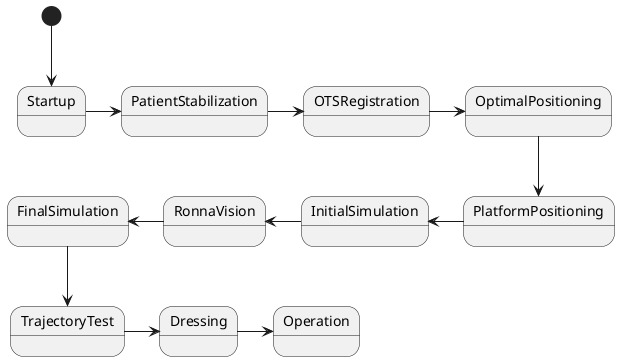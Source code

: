 @startuml gui_states

[*] --> Startup
Startup -right-> PatientStabilization
PatientStabilization -right-> OTSRegistration
OTSRegistration -right-> OptimalPositioning
OptimalPositioning -down-> PlatformPositioning
PlatformPositioning -left-> InitialSimulation
InitialSimulation -left-> RonnaVision
RonnaVision -left-> FinalSimulation
FinalSimulation -down-> TrajectoryTest
TrajectoryTest -right-> Dressing
Dressing -right-> Operation

@enduml
